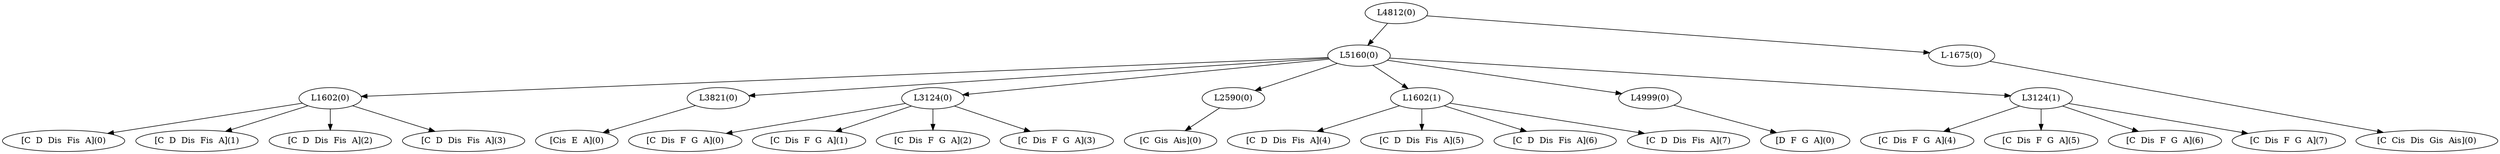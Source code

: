 digraph sample{
"L1602(0)"->"[C  D  Dis  Fis  A](0)"
"L1602(0)"->"[C  D  Dis  Fis  A](1)"
"L1602(0)"->"[C  D  Dis  Fis  A](2)"
"L1602(0)"->"[C  D  Dis  Fis  A](3)"
"L3821(0)"->"[Cis  E  A](0)"
"L3124(0)"->"[C  Dis  F  G  A](0)"
"L3124(0)"->"[C  Dis  F  G  A](1)"
"L3124(0)"->"[C  Dis  F  G  A](2)"
"L3124(0)"->"[C  Dis  F  G  A](3)"
"L2590(0)"->"[C  Gis  Ais](0)"
"L1602(1)"->"[C  D  Dis  Fis  A](4)"
"L1602(1)"->"[C  D  Dis  Fis  A](5)"
"L1602(1)"->"[C  D  Dis  Fis  A](6)"
"L1602(1)"->"[C  D  Dis  Fis  A](7)"
"L4999(0)"->"[D  F  G  A](0)"
"L3124(1)"->"[C  Dis  F  G  A](4)"
"L3124(1)"->"[C  Dis  F  G  A](5)"
"L3124(1)"->"[C  Dis  F  G  A](6)"
"L3124(1)"->"[C  Dis  F  G  A](7)"
"L5160(0)"->"L1602(0)"
"L5160(0)"->"L3821(0)"
"L5160(0)"->"L3124(0)"
"L5160(0)"->"L2590(0)"
"L5160(0)"->"L1602(1)"
"L5160(0)"->"L4999(0)"
"L5160(0)"->"L3124(1)"
"L-1675(0)"->"[C  Cis  Dis  Gis  Ais](0)"
"L4812(0)"->"L5160(0)"
"L4812(0)"->"L-1675(0)"
{rank = min; "L4812(0)"}
{rank = same; "L5160(0)"; "L-1675(0)";}
{rank = same; "L1602(0)"; "L3821(0)"; "L3124(0)"; "L2590(0)"; "L1602(1)"; "L4999(0)"; "L3124(1)";}
{rank = max; "[C  Cis  Dis  Gis  Ais](0)"; "[C  D  Dis  Fis  A](0)"; "[C  D  Dis  Fis  A](1)"; "[C  D  Dis  Fis  A](2)"; "[C  D  Dis  Fis  A](3)"; "[C  D  Dis  Fis  A](4)"; "[C  D  Dis  Fis  A](5)"; "[C  D  Dis  Fis  A](6)"; "[C  D  Dis  Fis  A](7)"; "[C  Dis  F  G  A](0)"; "[C  Dis  F  G  A](1)"; "[C  Dis  F  G  A](2)"; "[C  Dis  F  G  A](3)"; "[C  Dis  F  G  A](4)"; "[C  Dis  F  G  A](5)"; "[C  Dis  F  G  A](6)"; "[C  Dis  F  G  A](7)"; "[C  Gis  Ais](0)"; "[Cis  E  A](0)"; "[D  F  G  A](0)";}
}